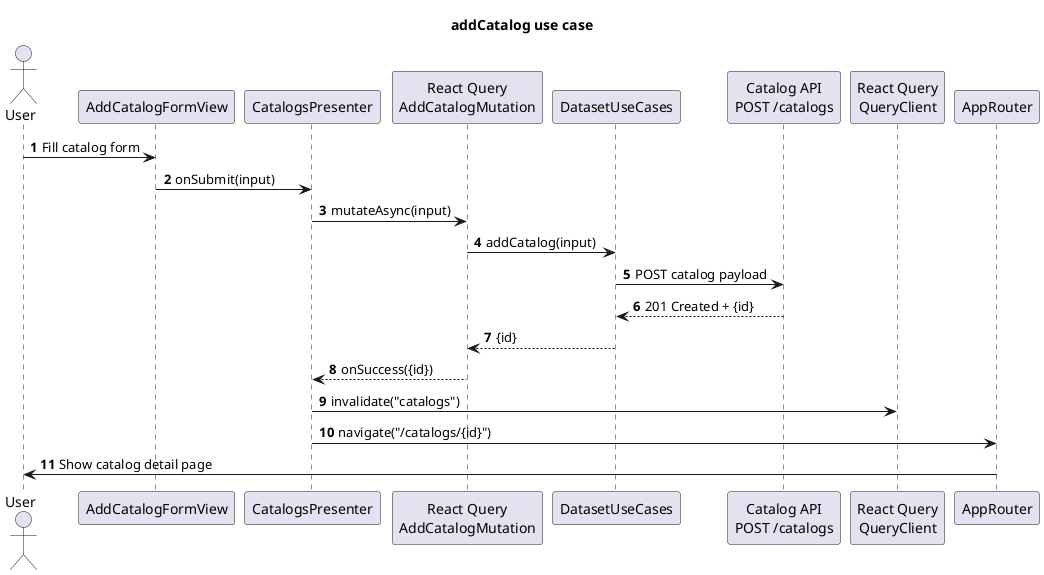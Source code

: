 @startuml
title addCatalog use case
autonumber

actor User

participant "AddCatalogFormView" as CatalogForm
participant "CatalogsPresenter" as CatalogsPresenter
participant "React Query\nAddCatalogMutation" as AddCatalogMutation
participant "DatasetUseCases" as DatasetUC
participant "Catalog API\nPOST /catalogs" as CatalogApi
participant "React Query\nQueryClient" as QueryClient
participant "AppRouter" as Router

User -> CatalogForm : Fill catalog form
CatalogForm -> CatalogsPresenter : onSubmit(input)
CatalogsPresenter -> AddCatalogMutation : mutateAsync(input)
AddCatalogMutation -> DatasetUC : addCatalog(input)
DatasetUC -> CatalogApi : POST catalog payload
CatalogApi --> DatasetUC : 201 Created + {id}
DatasetUC --> AddCatalogMutation : {id}
AddCatalogMutation --> CatalogsPresenter : onSuccess({id})
CatalogsPresenter -> QueryClient : invalidate("catalogs")
CatalogsPresenter -> Router : navigate("/catalogs/{id}")
Router -> User : Show catalog detail page

@enduml
